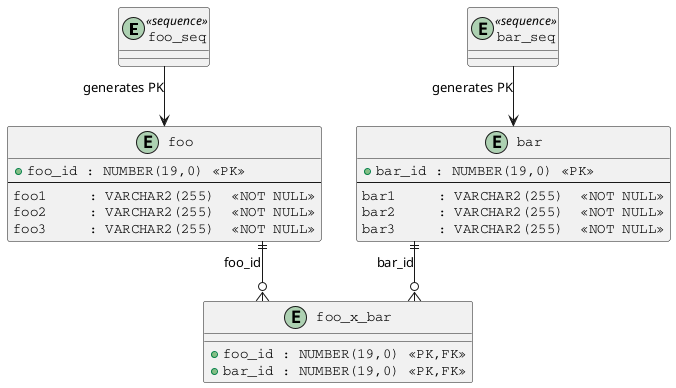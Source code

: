 @startuml
' ------------------------------------------------------------
' ER-diagram generated from Liquibase changeSet id="1"
' ------------------------------------------------------------

skinparam {
    linetype ortho
    Shadowing false
    ' use a monospaced font so spaces line up
    ClassAttributeFontName Courier
}

'-------------------------------------------------------------
' Sequences  (stereotype <<sequence>> makes them stand out)
'-------------------------------------------------------------
entity "foo_seq"      as foo_seq      <<sequence>>
entity "bar_seq"      as bar_seq      <<sequence>>

'-------------------------------------------------------------
' Main tables
'-------------------------------------------------------------
entity "foo" as foo {
    +foo_id : NUMBER(19,0) <<PK>>
    --
    foo1     : VARCHAR2(255)  <<NOT NULL>>
    foo2     : VARCHAR2(255)  <<NOT NULL>>
    foo3     : VARCHAR2(255)  <<NOT NULL>>
}

entity "bar" as bar {
    +bar_id : NUMBER(19,0) <<PK>>
    --
    bar1     : VARCHAR2(255)  <<NOT NULL>>
    bar2     : VARCHAR2(255)  <<NOT NULL>>
    bar3     : VARCHAR2(255)  <<NOT NULL>>
}

'-------------------------------------------------------------
' Link table for the many-to-many relation
'-------------------------------------------------------------
entity "foo_x_bar" as foo_x_bar {
    +foo_id : NUMBER(19,0) <<PK,FK>>
    +bar_id : NUMBER(19,0) <<PK,FK>>
}

'-------------------------------------------------------------
' Relationships
'   • one  foo            –< many foo_x_bar   (cascade delete/update)
'   • one  bar            –< many foo_x_bar   (cascade delete/update)
'-------------------------------------------------------------
foo ||--o{ foo_x_bar : "foo_id"
bar ||--o{ foo_x_bar : "bar_id"

'-------------------------------------------------------------
' (Optional) show which sequence feeds which table
'-------------------------------------------------------------
foo_seq     --> foo       : generates PK
bar_seq     --> bar       : generates PK

@enduml